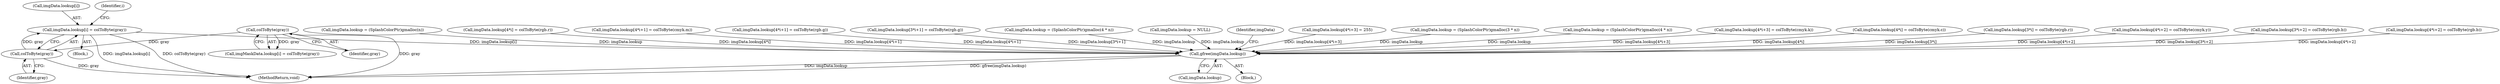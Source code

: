 digraph "0_poppler_7b2d314a61fd0e12f47c62996cb49ec0d1ba747a_12@array" {
"1000381" [label="(Call,imgData.lookup[i] = colToByte(gray))"];
"1000387" [label="(Call,colToByte(gray))"];
"1000257" [label="(Call,colToByte(gray))"];
"1000657" [label="(Call,gfree(imgData.lookup))"];
"1000658" [label="(Call,imgData.lookup)"];
"1000387" [label="(Call,colToByte(gray))"];
"1000388" [label="(Identifier,gray)"];
"1000382" [label="(Call,imgData.lookup[i])"];
"1000370" [label="(Block,)"];
"1000464" [label="(Call,imgData.lookup = (SplashColorPtr)gmalloc(4 * n))"];
"1000258" [label="(Identifier,gray)"];
"1000617" [label="(Call,imgData.lookup[4*i+3] = colToByte(cmyk.k))"];
"1000257" [label="(Call,colToByte(gray))"];
"1000577" [label="(Call,imgData.lookup[4*i] = colToByte(cmyk.c))"];
"1000422" [label="(Call,imgData.lookup[3*i] = colToByte(rgb.r))"];
"1000603" [label="(Call,imgData.lookup[4*i+2] = colToByte(cmyk.y))"];
"1000448" [label="(Call,imgData.lookup[3*i+2] = colToByte(rgb.b))"];
"1000381" [label="(Call,imgData.lookup[i] = colToByte(gray))"];
"1000111" [label="(Block,)"];
"1000251" [label="(Call,imgMaskData.lookup[i] = colToByte(gray))"];
"1000520" [label="(Call,imgData.lookup[4*i+2] = colToByte(rgb.b))"];
"1000353" [label="(Call,imgData.lookup = (SplashColorPtr)gmalloc(n))"];
"1000494" [label="(Call,imgData.lookup[4*i] = colToByte(rgb.r))"];
"1000589" [label="(Call,imgData.lookup[4*i+1] = colToByte(cmyk.m))"];
"1000506" [label="(Call,imgData.lookup[4*i+1] = colToByte(rgb.g))"];
"1000665" [label="(MethodReturn,void)"];
"1000434" [label="(Call,imgData.lookup[3*i+1] = colToByte(rgb.g))"];
"1000547" [label="(Call,imgData.lookup = (SplashColorPtr)gmalloc(4 * n))"];
"1000657" [label="(Call,gfree(imgData.lookup))"];
"1000333" [label="(Call,imgData.lookup = NULL)"];
"1000662" [label="(Identifier,imgData)"];
"1000534" [label="(Call,imgData.lookup[4*i+3] = 255)"];
"1000392" [label="(Call,imgData.lookup = (SplashColorPtr)gmalloc(3 * n))"];
"1000369" [label="(Identifier,i)"];
"1000381" -> "1000370"  [label="AST: "];
"1000381" -> "1000387"  [label="CFG: "];
"1000382" -> "1000381"  [label="AST: "];
"1000387" -> "1000381"  [label="AST: "];
"1000369" -> "1000381"  [label="CFG: "];
"1000381" -> "1000665"  [label="DDG: colToByte(gray)"];
"1000381" -> "1000665"  [label="DDG: imgData.lookup[i]"];
"1000387" -> "1000381"  [label="DDG: gray"];
"1000381" -> "1000657"  [label="DDG: imgData.lookup[i]"];
"1000387" -> "1000388"  [label="CFG: "];
"1000388" -> "1000387"  [label="AST: "];
"1000387" -> "1000665"  [label="DDG: gray"];
"1000257" -> "1000387"  [label="DDG: gray"];
"1000257" -> "1000251"  [label="AST: "];
"1000257" -> "1000258"  [label="CFG: "];
"1000258" -> "1000257"  [label="AST: "];
"1000251" -> "1000257"  [label="CFG: "];
"1000257" -> "1000665"  [label="DDG: gray"];
"1000257" -> "1000251"  [label="DDG: gray"];
"1000657" -> "1000111"  [label="AST: "];
"1000657" -> "1000658"  [label="CFG: "];
"1000658" -> "1000657"  [label="AST: "];
"1000662" -> "1000657"  [label="CFG: "];
"1000657" -> "1000665"  [label="DDG: imgData.lookup"];
"1000657" -> "1000665"  [label="DDG: gfree(imgData.lookup)"];
"1000464" -> "1000657"  [label="DDG: imgData.lookup"];
"1000506" -> "1000657"  [label="DDG: imgData.lookup[4*i+1]"];
"1000392" -> "1000657"  [label="DDG: imgData.lookup"];
"1000422" -> "1000657"  [label="DDG: imgData.lookup[3*i]"];
"1000494" -> "1000657"  [label="DDG: imgData.lookup[4*i]"];
"1000577" -> "1000657"  [label="DDG: imgData.lookup[4*i]"];
"1000520" -> "1000657"  [label="DDG: imgData.lookup[4*i+2]"];
"1000434" -> "1000657"  [label="DDG: imgData.lookup[3*i+1]"];
"1000333" -> "1000657"  [label="DDG: imgData.lookup"];
"1000547" -> "1000657"  [label="DDG: imgData.lookup"];
"1000617" -> "1000657"  [label="DDG: imgData.lookup[4*i+3]"];
"1000589" -> "1000657"  [label="DDG: imgData.lookup[4*i+1]"];
"1000448" -> "1000657"  [label="DDG: imgData.lookup[3*i+2]"];
"1000603" -> "1000657"  [label="DDG: imgData.lookup[4*i+2]"];
"1000534" -> "1000657"  [label="DDG: imgData.lookup[4*i+3]"];
"1000353" -> "1000657"  [label="DDG: imgData.lookup"];
}
